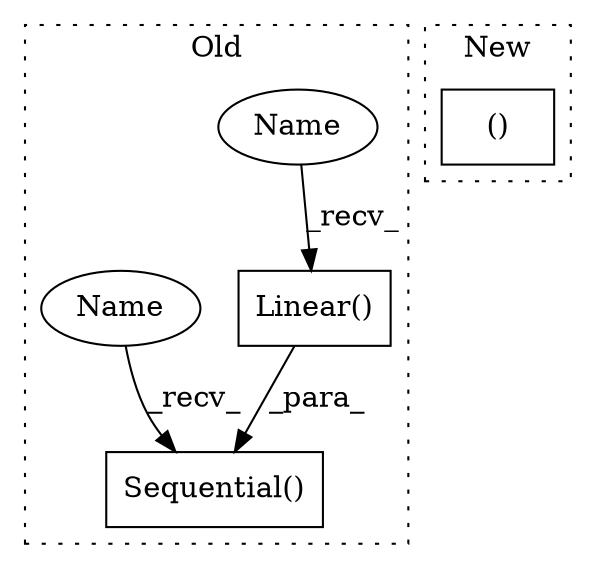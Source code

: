 digraph G {
subgraph cluster0 {
1 [label="Linear()" a="75" s="1930,1957" l="10,1" shape="box"];
3 [label="Sequential()" a="75" s="1837,1958" l="27,10" shape="box"];
4 [label="Name" a="87" s="1930" l="2" shape="ellipse"];
5 [label="Name" a="87" s="1837" l="2" shape="ellipse"];
label = "Old";
style="dotted";
}
subgraph cluster1 {
2 [label="()" a="54" s="2156" l="26" shape="box"];
label = "New";
style="dotted";
}
1 -> 3 [label="_para_"];
4 -> 1 [label="_recv_"];
5 -> 3 [label="_recv_"];
}